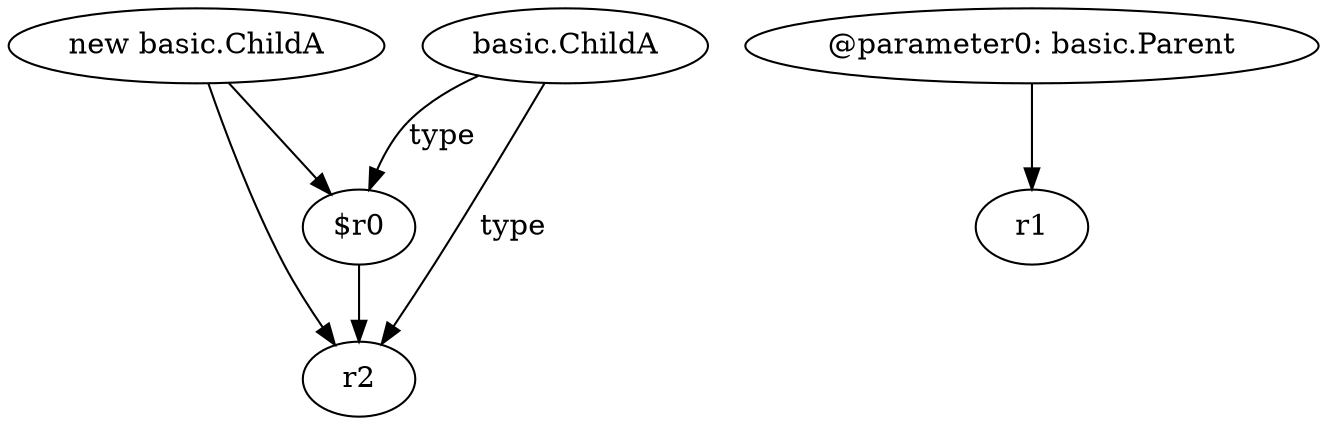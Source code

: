 digraph g {
0[label="new basic.ChildA"]
1[label="$r0"]
0->1[label=""]
2[label="basic.ChildA"]
2->1[label="type"]
3[label="r2"]
2->3[label="type"]
1->3[label=""]
4[label="@parameter0: basic.Parent"]
5[label="r1"]
4->5[label=""]
0->3[label=""]
}